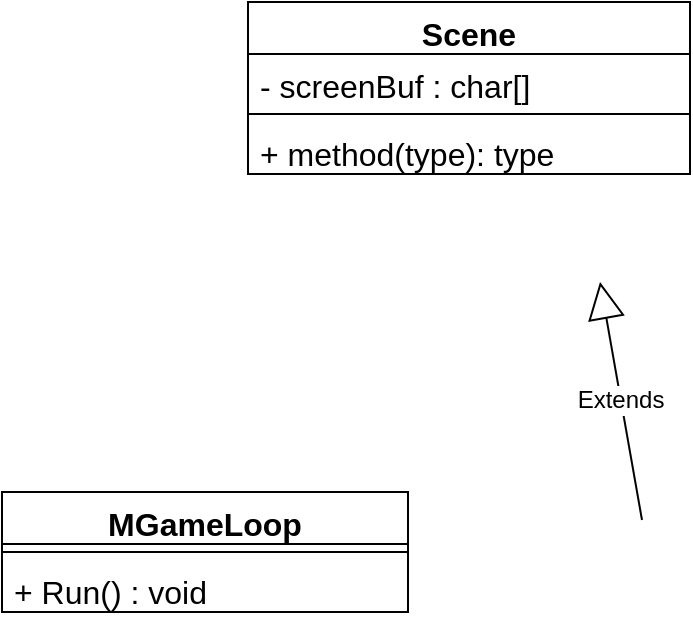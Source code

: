 <mxfile version="21.3.2" type="github">
  <diagram name="페이지-1" id="cJXmIusgj8QksQuK2b0Y">
    <mxGraphModel dx="718" dy="1742" grid="0" gridSize="10" guides="1" tooltips="1" connect="1" arrows="1" fold="1" page="0" pageScale="1" pageWidth="827" pageHeight="1169" math="0" shadow="0">
      <root>
        <mxCell id="0" />
        <mxCell id="1" parent="0" />
        <mxCell id="XUZKfUmJRSVSDIHbd69S-1" value="MGameLoop" style="swimlane;fontStyle=1;align=center;verticalAlign=top;childLayout=stackLayout;horizontal=1;startSize=26;horizontalStack=0;resizeParent=1;resizeParentMax=0;resizeLast=0;collapsible=1;marginBottom=0;whiteSpace=wrap;html=1;fontSize=16;" vertex="1" parent="1">
          <mxGeometry x="160" y="9" width="203" height="60" as="geometry">
            <mxRectangle x="160" y="9" width="132" height="31" as="alternateBounds" />
          </mxGeometry>
        </mxCell>
        <mxCell id="XUZKfUmJRSVSDIHbd69S-3" value="" style="line;strokeWidth=1;fillColor=none;align=left;verticalAlign=middle;spacingTop=-1;spacingLeft=3;spacingRight=3;rotatable=0;labelPosition=right;points=[];portConstraint=eastwest;strokeColor=inherit;fontSize=16;" vertex="1" parent="XUZKfUmJRSVSDIHbd69S-1">
          <mxGeometry y="26" width="203" height="8" as="geometry" />
        </mxCell>
        <mxCell id="XUZKfUmJRSVSDIHbd69S-4" value="+ Run() : void" style="text;strokeColor=none;fillColor=none;align=left;verticalAlign=top;spacingLeft=4;spacingRight=4;overflow=hidden;rotatable=0;points=[[0,0.5],[1,0.5]];portConstraint=eastwest;whiteSpace=wrap;html=1;fontSize=16;" vertex="1" parent="XUZKfUmJRSVSDIHbd69S-1">
          <mxGeometry y="34" width="203" height="26" as="geometry" />
        </mxCell>
        <mxCell id="XUZKfUmJRSVSDIHbd69S-5" value="Scene" style="swimlane;fontStyle=1;align=center;verticalAlign=top;childLayout=stackLayout;horizontal=1;startSize=26;horizontalStack=0;resizeParent=1;resizeParentMax=0;resizeLast=0;collapsible=1;marginBottom=0;whiteSpace=wrap;html=1;fontSize=16;" vertex="1" parent="1">
          <mxGeometry x="283" y="-236" width="221" height="86" as="geometry" />
        </mxCell>
        <mxCell id="XUZKfUmJRSVSDIHbd69S-6" value="- screenBuf : char[]" style="text;strokeColor=none;fillColor=none;align=left;verticalAlign=top;spacingLeft=4;spacingRight=4;overflow=hidden;rotatable=0;points=[[0,0.5],[1,0.5]];portConstraint=eastwest;whiteSpace=wrap;html=1;fontSize=16;" vertex="1" parent="XUZKfUmJRSVSDIHbd69S-5">
          <mxGeometry y="26" width="221" height="26" as="geometry" />
        </mxCell>
        <mxCell id="XUZKfUmJRSVSDIHbd69S-7" value="" style="line;strokeWidth=1;fillColor=none;align=left;verticalAlign=middle;spacingTop=-1;spacingLeft=3;spacingRight=3;rotatable=0;labelPosition=right;points=[];portConstraint=eastwest;strokeColor=inherit;fontSize=16;" vertex="1" parent="XUZKfUmJRSVSDIHbd69S-5">
          <mxGeometry y="52" width="221" height="8" as="geometry" />
        </mxCell>
        <mxCell id="XUZKfUmJRSVSDIHbd69S-8" value="+ method(type): type" style="text;strokeColor=none;fillColor=none;align=left;verticalAlign=top;spacingLeft=4;spacingRight=4;overflow=hidden;rotatable=0;points=[[0,0.5],[1,0.5]];portConstraint=eastwest;whiteSpace=wrap;html=1;fontSize=16;" vertex="1" parent="XUZKfUmJRSVSDIHbd69S-5">
          <mxGeometry y="60" width="221" height="26" as="geometry" />
        </mxCell>
        <mxCell id="XUZKfUmJRSVSDIHbd69S-42" value="Extends" style="endArrow=block;endSize=16;endFill=0;html=1;rounded=0;fontSize=12;curved=1;" edge="1" parent="1">
          <mxGeometry width="160" relative="1" as="geometry">
            <mxPoint x="480" y="23" as="sourcePoint" />
            <mxPoint x="459" y="-96" as="targetPoint" />
          </mxGeometry>
        </mxCell>
      </root>
    </mxGraphModel>
  </diagram>
</mxfile>
